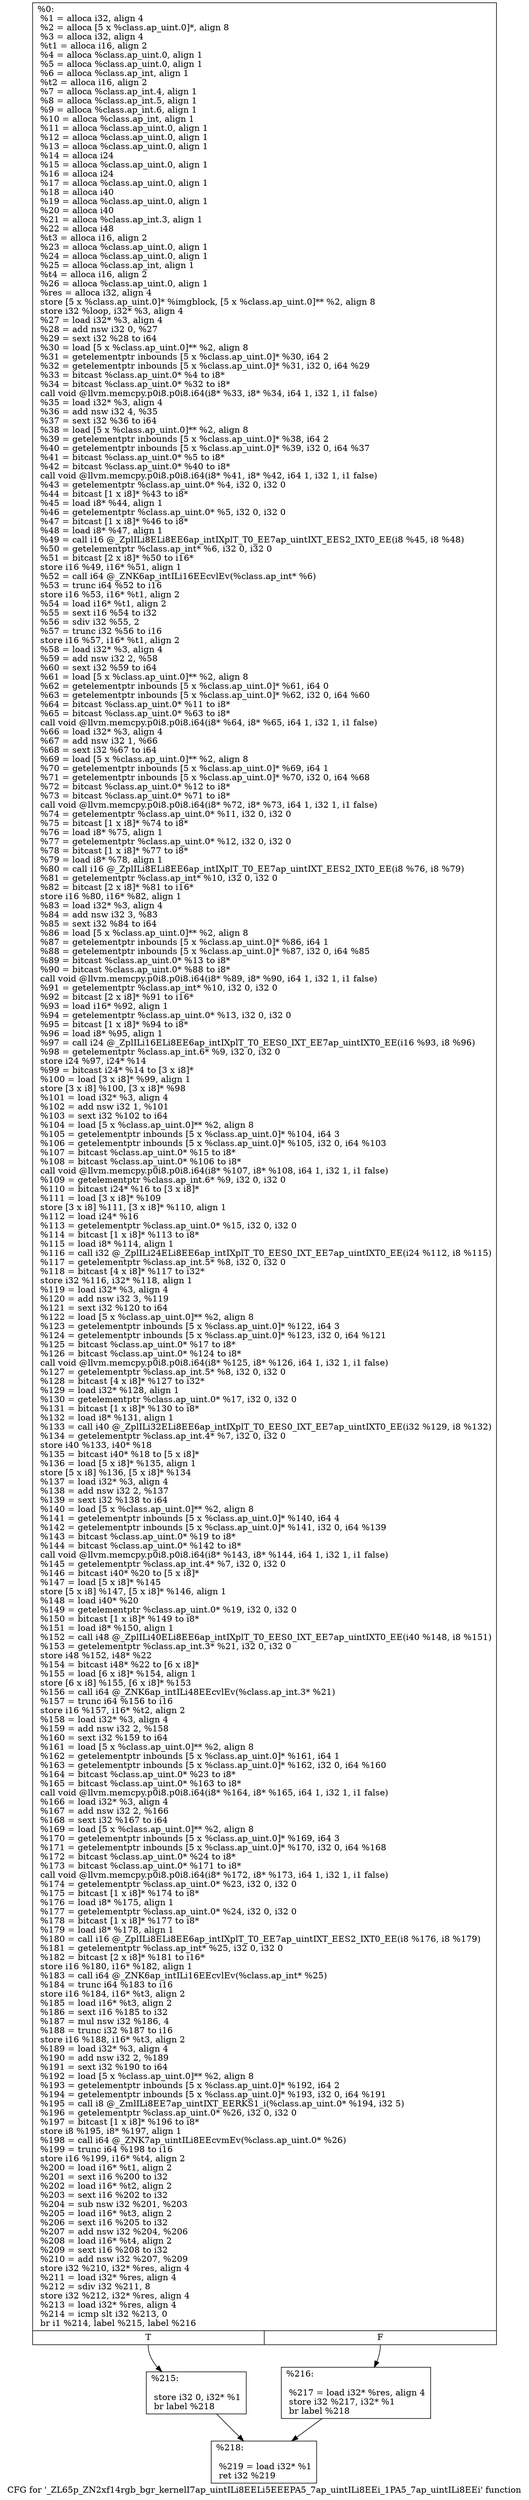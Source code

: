 digraph "CFG for '_ZL65p_ZN2xf14rgb_bgr_kernelI7ap_uintILi8EELi5EEEPA5_7ap_uintILi8EEi_1PA5_7ap_uintILi8EEi' function" {
	label="CFG for '_ZL65p_ZN2xf14rgb_bgr_kernelI7ap_uintILi8EELi5EEEPA5_7ap_uintILi8EEi_1PA5_7ap_uintILi8EEi' function";

	Node0x297de70 [shape=record,label="{%0:\l  %1 = alloca i32, align 4\l  %2 = alloca [5 x %class.ap_uint.0]*, align 8\l  %3 = alloca i32, align 4\l  %t1 = alloca i16, align 2\l  %4 = alloca %class.ap_uint.0, align 1\l  %5 = alloca %class.ap_uint.0, align 1\l  %6 = alloca %class.ap_int, align 1\l  %t2 = alloca i16, align 2\l  %7 = alloca %class.ap_int.4, align 1\l  %8 = alloca %class.ap_int.5, align 1\l  %9 = alloca %class.ap_int.6, align 1\l  %10 = alloca %class.ap_int, align 1\l  %11 = alloca %class.ap_uint.0, align 1\l  %12 = alloca %class.ap_uint.0, align 1\l  %13 = alloca %class.ap_uint.0, align 1\l  %14 = alloca i24\l  %15 = alloca %class.ap_uint.0, align 1\l  %16 = alloca i24\l  %17 = alloca %class.ap_uint.0, align 1\l  %18 = alloca i40\l  %19 = alloca %class.ap_uint.0, align 1\l  %20 = alloca i40\l  %21 = alloca %class.ap_int.3, align 1\l  %22 = alloca i48\l  %t3 = alloca i16, align 2\l  %23 = alloca %class.ap_uint.0, align 1\l  %24 = alloca %class.ap_uint.0, align 1\l  %25 = alloca %class.ap_int, align 1\l  %t4 = alloca i16, align 2\l  %26 = alloca %class.ap_uint.0, align 1\l  %res = alloca i32, align 4\l  store [5 x %class.ap_uint.0]* %imgblock, [5 x %class.ap_uint.0]** %2, align 8\l  store i32 %loop, i32* %3, align 4\l  %27 = load i32* %3, align 4\l  %28 = add nsw i32 0, %27\l  %29 = sext i32 %28 to i64\l  %30 = load [5 x %class.ap_uint.0]** %2, align 8\l  %31 = getelementptr inbounds [5 x %class.ap_uint.0]* %30, i64 2\l  %32 = getelementptr inbounds [5 x %class.ap_uint.0]* %31, i32 0, i64 %29\l  %33 = bitcast %class.ap_uint.0* %4 to i8*\l  %34 = bitcast %class.ap_uint.0* %32 to i8*\l  call void @llvm.memcpy.p0i8.p0i8.i64(i8* %33, i8* %34, i64 1, i32 1, i1 false)\l  %35 = load i32* %3, align 4\l  %36 = add nsw i32 4, %35\l  %37 = sext i32 %36 to i64\l  %38 = load [5 x %class.ap_uint.0]** %2, align 8\l  %39 = getelementptr inbounds [5 x %class.ap_uint.0]* %38, i64 2\l  %40 = getelementptr inbounds [5 x %class.ap_uint.0]* %39, i32 0, i64 %37\l  %41 = bitcast %class.ap_uint.0* %5 to i8*\l  %42 = bitcast %class.ap_uint.0* %40 to i8*\l  call void @llvm.memcpy.p0i8.p0i8.i64(i8* %41, i8* %42, i64 1, i32 1, i1 false)\l  %43 = getelementptr %class.ap_uint.0* %4, i32 0, i32 0\l  %44 = bitcast [1 x i8]* %43 to i8*\l  %45 = load i8* %44, align 1\l  %46 = getelementptr %class.ap_uint.0* %5, i32 0, i32 0\l  %47 = bitcast [1 x i8]* %46 to i8*\l  %48 = load i8* %47, align 1\l  %49 = call i16 @_ZplILi8ELi8EE6ap_intIXplT_T0_EE7ap_uintIXT_EES2_IXT0_EE(i8 %45, i8 %48)\l  %50 = getelementptr %class.ap_int* %6, i32 0, i32 0\l  %51 = bitcast [2 x i8]* %50 to i16*\l  store i16 %49, i16* %51, align 1\l  %52 = call i64 @_ZNK6ap_intILi16EEcvlEv(%class.ap_int* %6)\l  %53 = trunc i64 %52 to i16\l  store i16 %53, i16* %t1, align 2\l  %54 = load i16* %t1, align 2\l  %55 = sext i16 %54 to i32\l  %56 = sdiv i32 %55, 2\l  %57 = trunc i32 %56 to i16\l  store i16 %57, i16* %t1, align 2\l  %58 = load i32* %3, align 4\l  %59 = add nsw i32 2, %58\l  %60 = sext i32 %59 to i64\l  %61 = load [5 x %class.ap_uint.0]** %2, align 8\l  %62 = getelementptr inbounds [5 x %class.ap_uint.0]* %61, i64 0\l  %63 = getelementptr inbounds [5 x %class.ap_uint.0]* %62, i32 0, i64 %60\l  %64 = bitcast %class.ap_uint.0* %11 to i8*\l  %65 = bitcast %class.ap_uint.0* %63 to i8*\l  call void @llvm.memcpy.p0i8.p0i8.i64(i8* %64, i8* %65, i64 1, i32 1, i1 false)\l  %66 = load i32* %3, align 4\l  %67 = add nsw i32 1, %66\l  %68 = sext i32 %67 to i64\l  %69 = load [5 x %class.ap_uint.0]** %2, align 8\l  %70 = getelementptr inbounds [5 x %class.ap_uint.0]* %69, i64 1\l  %71 = getelementptr inbounds [5 x %class.ap_uint.0]* %70, i32 0, i64 %68\l  %72 = bitcast %class.ap_uint.0* %12 to i8*\l  %73 = bitcast %class.ap_uint.0* %71 to i8*\l  call void @llvm.memcpy.p0i8.p0i8.i64(i8* %72, i8* %73, i64 1, i32 1, i1 false)\l  %74 = getelementptr %class.ap_uint.0* %11, i32 0, i32 0\l  %75 = bitcast [1 x i8]* %74 to i8*\l  %76 = load i8* %75, align 1\l  %77 = getelementptr %class.ap_uint.0* %12, i32 0, i32 0\l  %78 = bitcast [1 x i8]* %77 to i8*\l  %79 = load i8* %78, align 1\l  %80 = call i16 @_ZplILi8ELi8EE6ap_intIXplT_T0_EE7ap_uintIXT_EES2_IXT0_EE(i8 %76, i8 %79)\l  %81 = getelementptr %class.ap_int* %10, i32 0, i32 0\l  %82 = bitcast [2 x i8]* %81 to i16*\l  store i16 %80, i16* %82, align 1\l  %83 = load i32* %3, align 4\l  %84 = add nsw i32 3, %83\l  %85 = sext i32 %84 to i64\l  %86 = load [5 x %class.ap_uint.0]** %2, align 8\l  %87 = getelementptr inbounds [5 x %class.ap_uint.0]* %86, i64 1\l  %88 = getelementptr inbounds [5 x %class.ap_uint.0]* %87, i32 0, i64 %85\l  %89 = bitcast %class.ap_uint.0* %13 to i8*\l  %90 = bitcast %class.ap_uint.0* %88 to i8*\l  call void @llvm.memcpy.p0i8.p0i8.i64(i8* %89, i8* %90, i64 1, i32 1, i1 false)\l  %91 = getelementptr %class.ap_int* %10, i32 0, i32 0\l  %92 = bitcast [2 x i8]* %91 to i16*\l  %93 = load i16* %92, align 1\l  %94 = getelementptr %class.ap_uint.0* %13, i32 0, i32 0\l  %95 = bitcast [1 x i8]* %94 to i8*\l  %96 = load i8* %95, align 1\l  %97 = call i24 @_ZplILi16ELi8EE6ap_intIXplT_T0_EES0_IXT_EE7ap_uintIXT0_EE(i16 %93, i8 %96)\l  %98 = getelementptr %class.ap_int.6* %9, i32 0, i32 0\l  store i24 %97, i24* %14\l  %99 = bitcast i24* %14 to [3 x i8]*\l  %100 = load [3 x i8]* %99, align 1\l  store [3 x i8] %100, [3 x i8]* %98\l  %101 = load i32* %3, align 4\l  %102 = add nsw i32 1, %101\l  %103 = sext i32 %102 to i64\l  %104 = load [5 x %class.ap_uint.0]** %2, align 8\l  %105 = getelementptr inbounds [5 x %class.ap_uint.0]* %104, i64 3\l  %106 = getelementptr inbounds [5 x %class.ap_uint.0]* %105, i32 0, i64 %103\l  %107 = bitcast %class.ap_uint.0* %15 to i8*\l  %108 = bitcast %class.ap_uint.0* %106 to i8*\l  call void @llvm.memcpy.p0i8.p0i8.i64(i8* %107, i8* %108, i64 1, i32 1, i1 false)\l  %109 = getelementptr %class.ap_int.6* %9, i32 0, i32 0\l  %110 = bitcast i24* %16 to [3 x i8]*\l  %111 = load [3 x i8]* %109\l  store [3 x i8] %111, [3 x i8]* %110, align 1\l  %112 = load i24* %16\l  %113 = getelementptr %class.ap_uint.0* %15, i32 0, i32 0\l  %114 = bitcast [1 x i8]* %113 to i8*\l  %115 = load i8* %114, align 1\l  %116 = call i32 @_ZplILi24ELi8EE6ap_intIXplT_T0_EES0_IXT_EE7ap_uintIXT0_EE(i24 %112, i8 %115)\l  %117 = getelementptr %class.ap_int.5* %8, i32 0, i32 0\l  %118 = bitcast [4 x i8]* %117 to i32*\l  store i32 %116, i32* %118, align 1\l  %119 = load i32* %3, align 4\l  %120 = add nsw i32 3, %119\l  %121 = sext i32 %120 to i64\l  %122 = load [5 x %class.ap_uint.0]** %2, align 8\l  %123 = getelementptr inbounds [5 x %class.ap_uint.0]* %122, i64 3\l  %124 = getelementptr inbounds [5 x %class.ap_uint.0]* %123, i32 0, i64 %121\l  %125 = bitcast %class.ap_uint.0* %17 to i8*\l  %126 = bitcast %class.ap_uint.0* %124 to i8*\l  call void @llvm.memcpy.p0i8.p0i8.i64(i8* %125, i8* %126, i64 1, i32 1, i1 false)\l  %127 = getelementptr %class.ap_int.5* %8, i32 0, i32 0\l  %128 = bitcast [4 x i8]* %127 to i32*\l  %129 = load i32* %128, align 1\l  %130 = getelementptr %class.ap_uint.0* %17, i32 0, i32 0\l  %131 = bitcast [1 x i8]* %130 to i8*\l  %132 = load i8* %131, align 1\l  %133 = call i40 @_ZplILi32ELi8EE6ap_intIXplT_T0_EES0_IXT_EE7ap_uintIXT0_EE(i32 %129, i8 %132)\l  %134 = getelementptr %class.ap_int.4* %7, i32 0, i32 0\l  store i40 %133, i40* %18\l  %135 = bitcast i40* %18 to [5 x i8]*\l  %136 = load [5 x i8]* %135, align 1\l  store [5 x i8] %136, [5 x i8]* %134\l  %137 = load i32* %3, align 4\l  %138 = add nsw i32 2, %137\l  %139 = sext i32 %138 to i64\l  %140 = load [5 x %class.ap_uint.0]** %2, align 8\l  %141 = getelementptr inbounds [5 x %class.ap_uint.0]* %140, i64 4\l  %142 = getelementptr inbounds [5 x %class.ap_uint.0]* %141, i32 0, i64 %139\l  %143 = bitcast %class.ap_uint.0* %19 to i8*\l  %144 = bitcast %class.ap_uint.0* %142 to i8*\l  call void @llvm.memcpy.p0i8.p0i8.i64(i8* %143, i8* %144, i64 1, i32 1, i1 false)\l  %145 = getelementptr %class.ap_int.4* %7, i32 0, i32 0\l  %146 = bitcast i40* %20 to [5 x i8]*\l  %147 = load [5 x i8]* %145\l  store [5 x i8] %147, [5 x i8]* %146, align 1\l  %148 = load i40* %20\l  %149 = getelementptr %class.ap_uint.0* %19, i32 0, i32 0\l  %150 = bitcast [1 x i8]* %149 to i8*\l  %151 = load i8* %150, align 1\l  %152 = call i48 @_ZplILi40ELi8EE6ap_intIXplT_T0_EES0_IXT_EE7ap_uintIXT0_EE(i40 %148, i8 %151)\l  %153 = getelementptr %class.ap_int.3* %21, i32 0, i32 0\l  store i48 %152, i48* %22\l  %154 = bitcast i48* %22 to [6 x i8]*\l  %155 = load [6 x i8]* %154, align 1\l  store [6 x i8] %155, [6 x i8]* %153\l  %156 = call i64 @_ZNK6ap_intILi48EEcvlEv(%class.ap_int.3* %21)\l  %157 = trunc i64 %156 to i16\l  store i16 %157, i16* %t2, align 2\l  %158 = load i32* %3, align 4\l  %159 = add nsw i32 2, %158\l  %160 = sext i32 %159 to i64\l  %161 = load [5 x %class.ap_uint.0]** %2, align 8\l  %162 = getelementptr inbounds [5 x %class.ap_uint.0]* %161, i64 1\l  %163 = getelementptr inbounds [5 x %class.ap_uint.0]* %162, i32 0, i64 %160\l  %164 = bitcast %class.ap_uint.0* %23 to i8*\l  %165 = bitcast %class.ap_uint.0* %163 to i8*\l  call void @llvm.memcpy.p0i8.p0i8.i64(i8* %164, i8* %165, i64 1, i32 1, i1 false)\l  %166 = load i32* %3, align 4\l  %167 = add nsw i32 2, %166\l  %168 = sext i32 %167 to i64\l  %169 = load [5 x %class.ap_uint.0]** %2, align 8\l  %170 = getelementptr inbounds [5 x %class.ap_uint.0]* %169, i64 3\l  %171 = getelementptr inbounds [5 x %class.ap_uint.0]* %170, i32 0, i64 %168\l  %172 = bitcast %class.ap_uint.0* %24 to i8*\l  %173 = bitcast %class.ap_uint.0* %171 to i8*\l  call void @llvm.memcpy.p0i8.p0i8.i64(i8* %172, i8* %173, i64 1, i32 1, i1 false)\l  %174 = getelementptr %class.ap_uint.0* %23, i32 0, i32 0\l  %175 = bitcast [1 x i8]* %174 to i8*\l  %176 = load i8* %175, align 1\l  %177 = getelementptr %class.ap_uint.0* %24, i32 0, i32 0\l  %178 = bitcast [1 x i8]* %177 to i8*\l  %179 = load i8* %178, align 1\l  %180 = call i16 @_ZplILi8ELi8EE6ap_intIXplT_T0_EE7ap_uintIXT_EES2_IXT0_EE(i8 %176, i8 %179)\l  %181 = getelementptr %class.ap_int* %25, i32 0, i32 0\l  %182 = bitcast [2 x i8]* %181 to i16*\l  store i16 %180, i16* %182, align 1\l  %183 = call i64 @_ZNK6ap_intILi16EEcvlEv(%class.ap_int* %25)\l  %184 = trunc i64 %183 to i16\l  store i16 %184, i16* %t3, align 2\l  %185 = load i16* %t3, align 2\l  %186 = sext i16 %185 to i32\l  %187 = mul nsw i32 %186, 4\l  %188 = trunc i32 %187 to i16\l  store i16 %188, i16* %t3, align 2\l  %189 = load i32* %3, align 4\l  %190 = add nsw i32 2, %189\l  %191 = sext i32 %190 to i64\l  %192 = load [5 x %class.ap_uint.0]** %2, align 8\l  %193 = getelementptr inbounds [5 x %class.ap_uint.0]* %192, i64 2\l  %194 = getelementptr inbounds [5 x %class.ap_uint.0]* %193, i32 0, i64 %191\l  %195 = call i8 @_ZmlILi8EE7ap_uintIXT_EERKS1_i(%class.ap_uint.0* %194, i32 5)\l  %196 = getelementptr %class.ap_uint.0* %26, i32 0, i32 0\l  %197 = bitcast [1 x i8]* %196 to i8*\l  store i8 %195, i8* %197, align 1\l  %198 = call i64 @_ZNK7ap_uintILi8EEcvmEv(%class.ap_uint.0* %26)\l  %199 = trunc i64 %198 to i16\l  store i16 %199, i16* %t4, align 2\l  %200 = load i16* %t1, align 2\l  %201 = sext i16 %200 to i32\l  %202 = load i16* %t2, align 2\l  %203 = sext i16 %202 to i32\l  %204 = sub nsw i32 %201, %203\l  %205 = load i16* %t3, align 2\l  %206 = sext i16 %205 to i32\l  %207 = add nsw i32 %204, %206\l  %208 = load i16* %t4, align 2\l  %209 = sext i16 %208 to i32\l  %210 = add nsw i32 %207, %209\l  store i32 %210, i32* %res, align 4\l  %211 = load i32* %res, align 4\l  %212 = sdiv i32 %211, 8\l  store i32 %212, i32* %res, align 4\l  %213 = load i32* %res, align 4\l  %214 = icmp slt i32 %213, 0\l  br i1 %214, label %215, label %216\l|{<s0>T|<s1>F}}"];
	Node0x297de70:s0 -> Node0x298bff0;
	Node0x297de70:s1 -> Node0x298d770;
	Node0x298bff0 [shape=record,label="{%215:\l\l  store i32 0, i32* %1\l  br label %218\l}"];
	Node0x298bff0 -> Node0x298d910;
	Node0x298d770 [shape=record,label="{%216:\l\l  %217 = load i32* %res, align 4\l  store i32 %217, i32* %1\l  br label %218\l}"];
	Node0x298d770 -> Node0x298d910;
	Node0x298d910 [shape=record,label="{%218:\l\l  %219 = load i32* %1\l  ret i32 %219\l}"];
}
